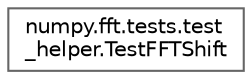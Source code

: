 digraph "Graphical Class Hierarchy"
{
 // LATEX_PDF_SIZE
  bgcolor="transparent";
  edge [fontname=Helvetica,fontsize=10,labelfontname=Helvetica,labelfontsize=10];
  node [fontname=Helvetica,fontsize=10,shape=box,height=0.2,width=0.4];
  rankdir="LR";
  Node0 [id="Node000000",label="numpy.fft.tests.test\l_helper.TestFFTShift",height=0.2,width=0.4,color="grey40", fillcolor="white", style="filled",URL="$d1/de4/classnumpy_1_1fft_1_1tests_1_1test__helper_1_1TestFFTShift.html",tooltip=" "];
}
